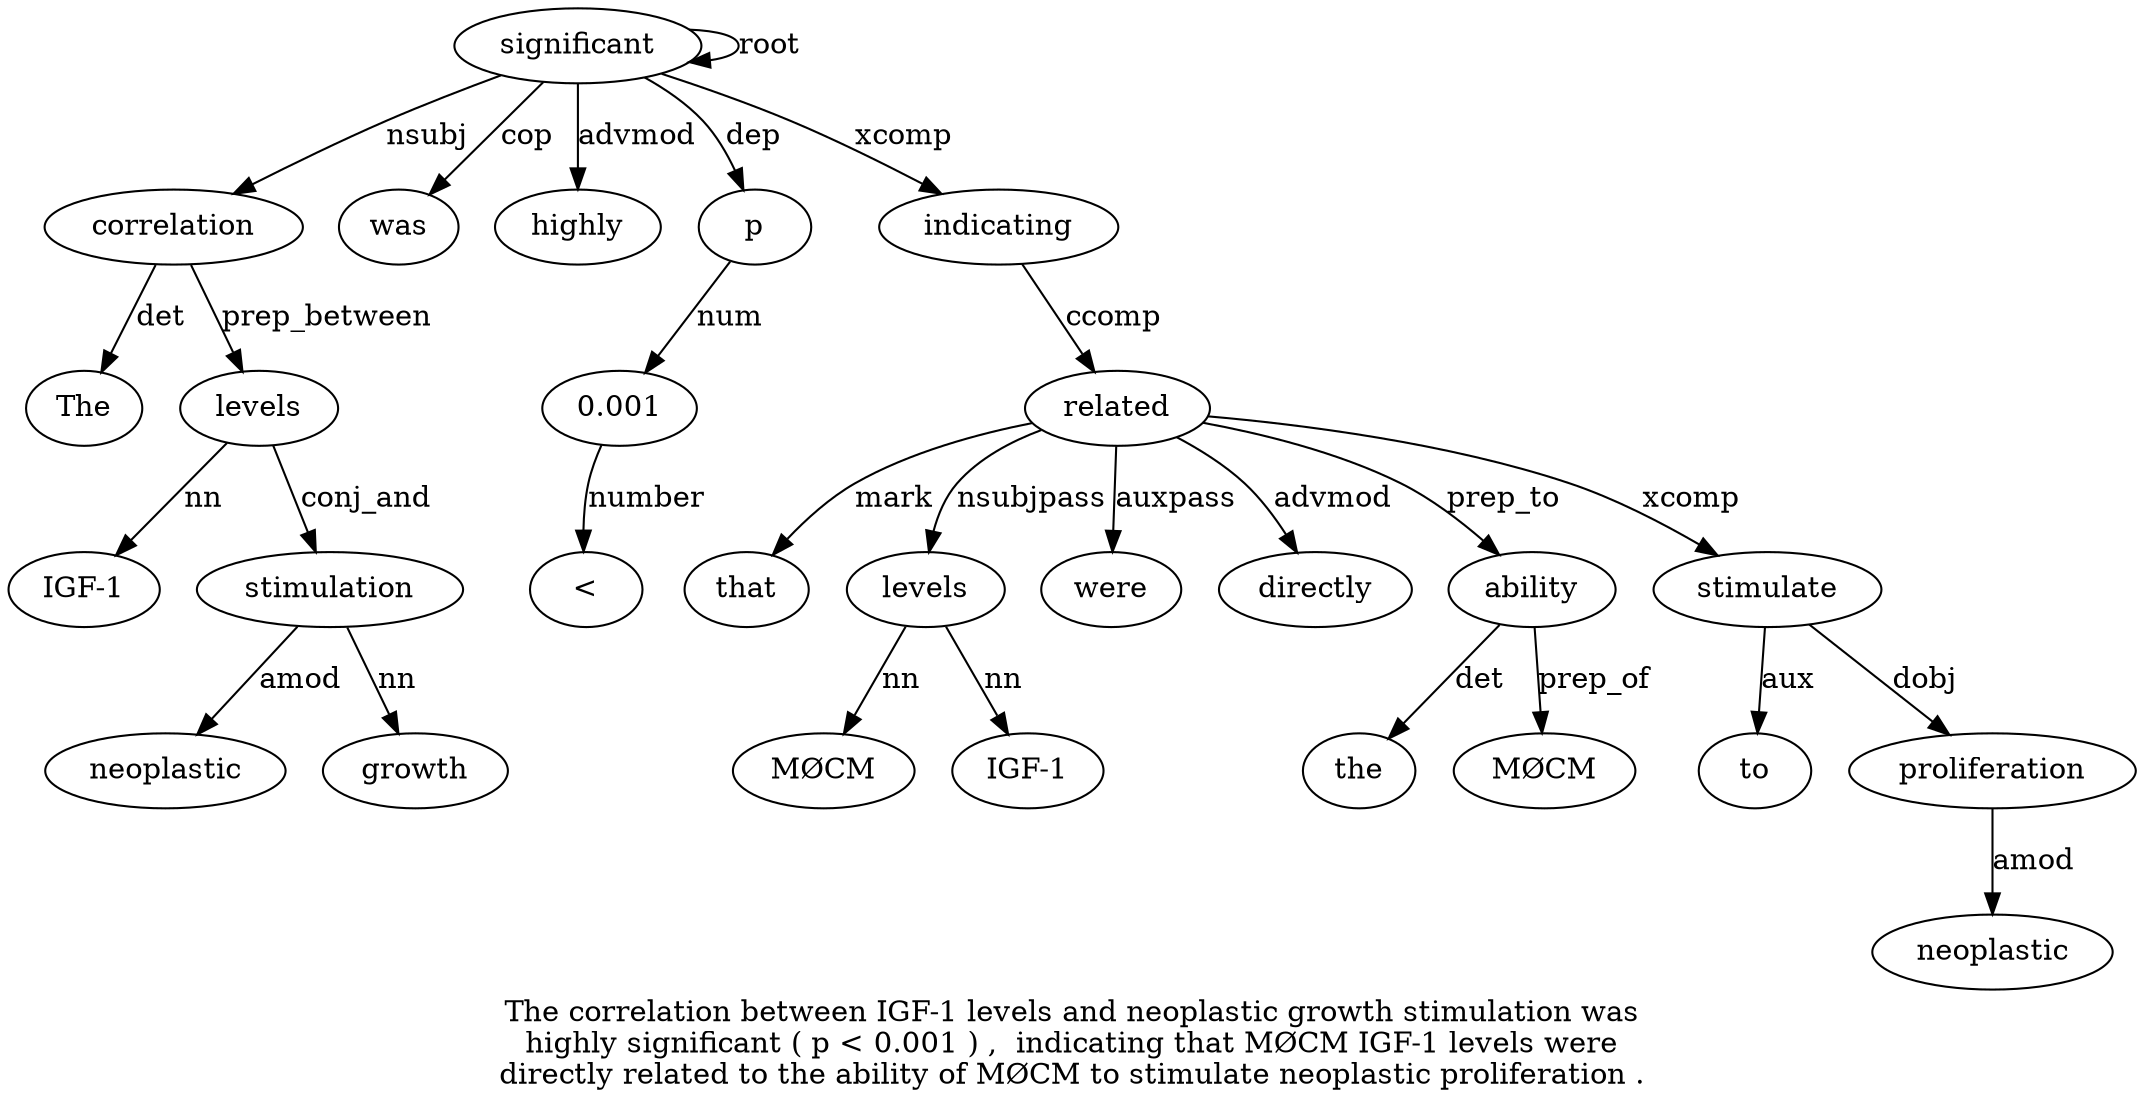 digraph "The correlation between IGF-1 levels and neoplastic growth stimulation was highly significant ( p < 0.001 ) ,  indicating that MØCM IGF-1 levels were directly related to the ability of MØCM to stimulate neoplastic proliferation ." {
label="The correlation between IGF-1 levels and neoplastic growth stimulation was
highly significant ( p < 0.001 ) ,  indicating that MØCM IGF-1 levels were
directly related to the ability of MØCM to stimulate neoplastic proliferation .";
correlation2 [style=filled, fillcolor=white, label=correlation];
The1 [style=filled, fillcolor=white, label=The];
correlation2 -> The1  [label=det];
significant12 [style=filled, fillcolor=white, label=significant];
significant12 -> correlation2  [label=nsubj];
levels5 [style=filled, fillcolor=white, label=levels];
"IGF-14" [style=filled, fillcolor=white, label="IGF-1"];
levels5 -> "IGF-14"  [label=nn];
correlation2 -> levels5  [label=prep_between];
stimulation9 [style=filled, fillcolor=white, label=stimulation];
neoplastic7 [style=filled, fillcolor=white, label=neoplastic];
stimulation9 -> neoplastic7  [label=amod];
growth8 [style=filled, fillcolor=white, label=growth];
stimulation9 -> growth8  [label=nn];
levels5 -> stimulation9  [label=conj_and];
was10 [style=filled, fillcolor=white, label=was];
significant12 -> was10  [label=cop];
highly11 [style=filled, fillcolor=white, label=highly];
significant12 -> highly11  [label=advmod];
significant12 -> significant12  [label=root];
p14 [style=filled, fillcolor=white, label=p];
significant12 -> p14  [label=dep];
"0.00116" [style=filled, fillcolor=white, label="0.001"];
"<15" [style=filled, fillcolor=white, label="<"];
"0.00116" -> "<15"  [label=number];
p14 -> "0.00116"  [label=num];
indicating19 [style=filled, fillcolor=white, label=indicating];
significant12 -> indicating19  [label=xcomp];
related26 [style=filled, fillcolor=white, label=related];
that20 [style=filled, fillcolor=white, label=that];
related26 -> that20  [label=mark];
levels23 [style=filled, fillcolor=white, label=levels];
"MØCM21" [style=filled, fillcolor=white, label="MØCM"];
levels23 -> "MØCM21"  [label=nn];
"IGF-122" [style=filled, fillcolor=white, label="IGF-1"];
levels23 -> "IGF-122"  [label=nn];
related26 -> levels23  [label=nsubjpass];
were24 [style=filled, fillcolor=white, label=were];
related26 -> were24  [label=auxpass];
directly25 [style=filled, fillcolor=white, label=directly];
related26 -> directly25  [label=advmod];
indicating19 -> related26  [label=ccomp];
ability29 [style=filled, fillcolor=white, label=ability];
the28 [style=filled, fillcolor=white, label=the];
ability29 -> the28  [label=det];
related26 -> ability29  [label=prep_to];
"MØCM31" [style=filled, fillcolor=white, label="MØCM"];
ability29 -> "MØCM31"  [label=prep_of];
stimulate33 [style=filled, fillcolor=white, label=stimulate];
to32 [style=filled, fillcolor=white, label=to];
stimulate33 -> to32  [label=aux];
related26 -> stimulate33  [label=xcomp];
proliferation35 [style=filled, fillcolor=white, label=proliferation];
neoplastic34 [style=filled, fillcolor=white, label=neoplastic];
proliferation35 -> neoplastic34  [label=amod];
stimulate33 -> proliferation35  [label=dobj];
}
